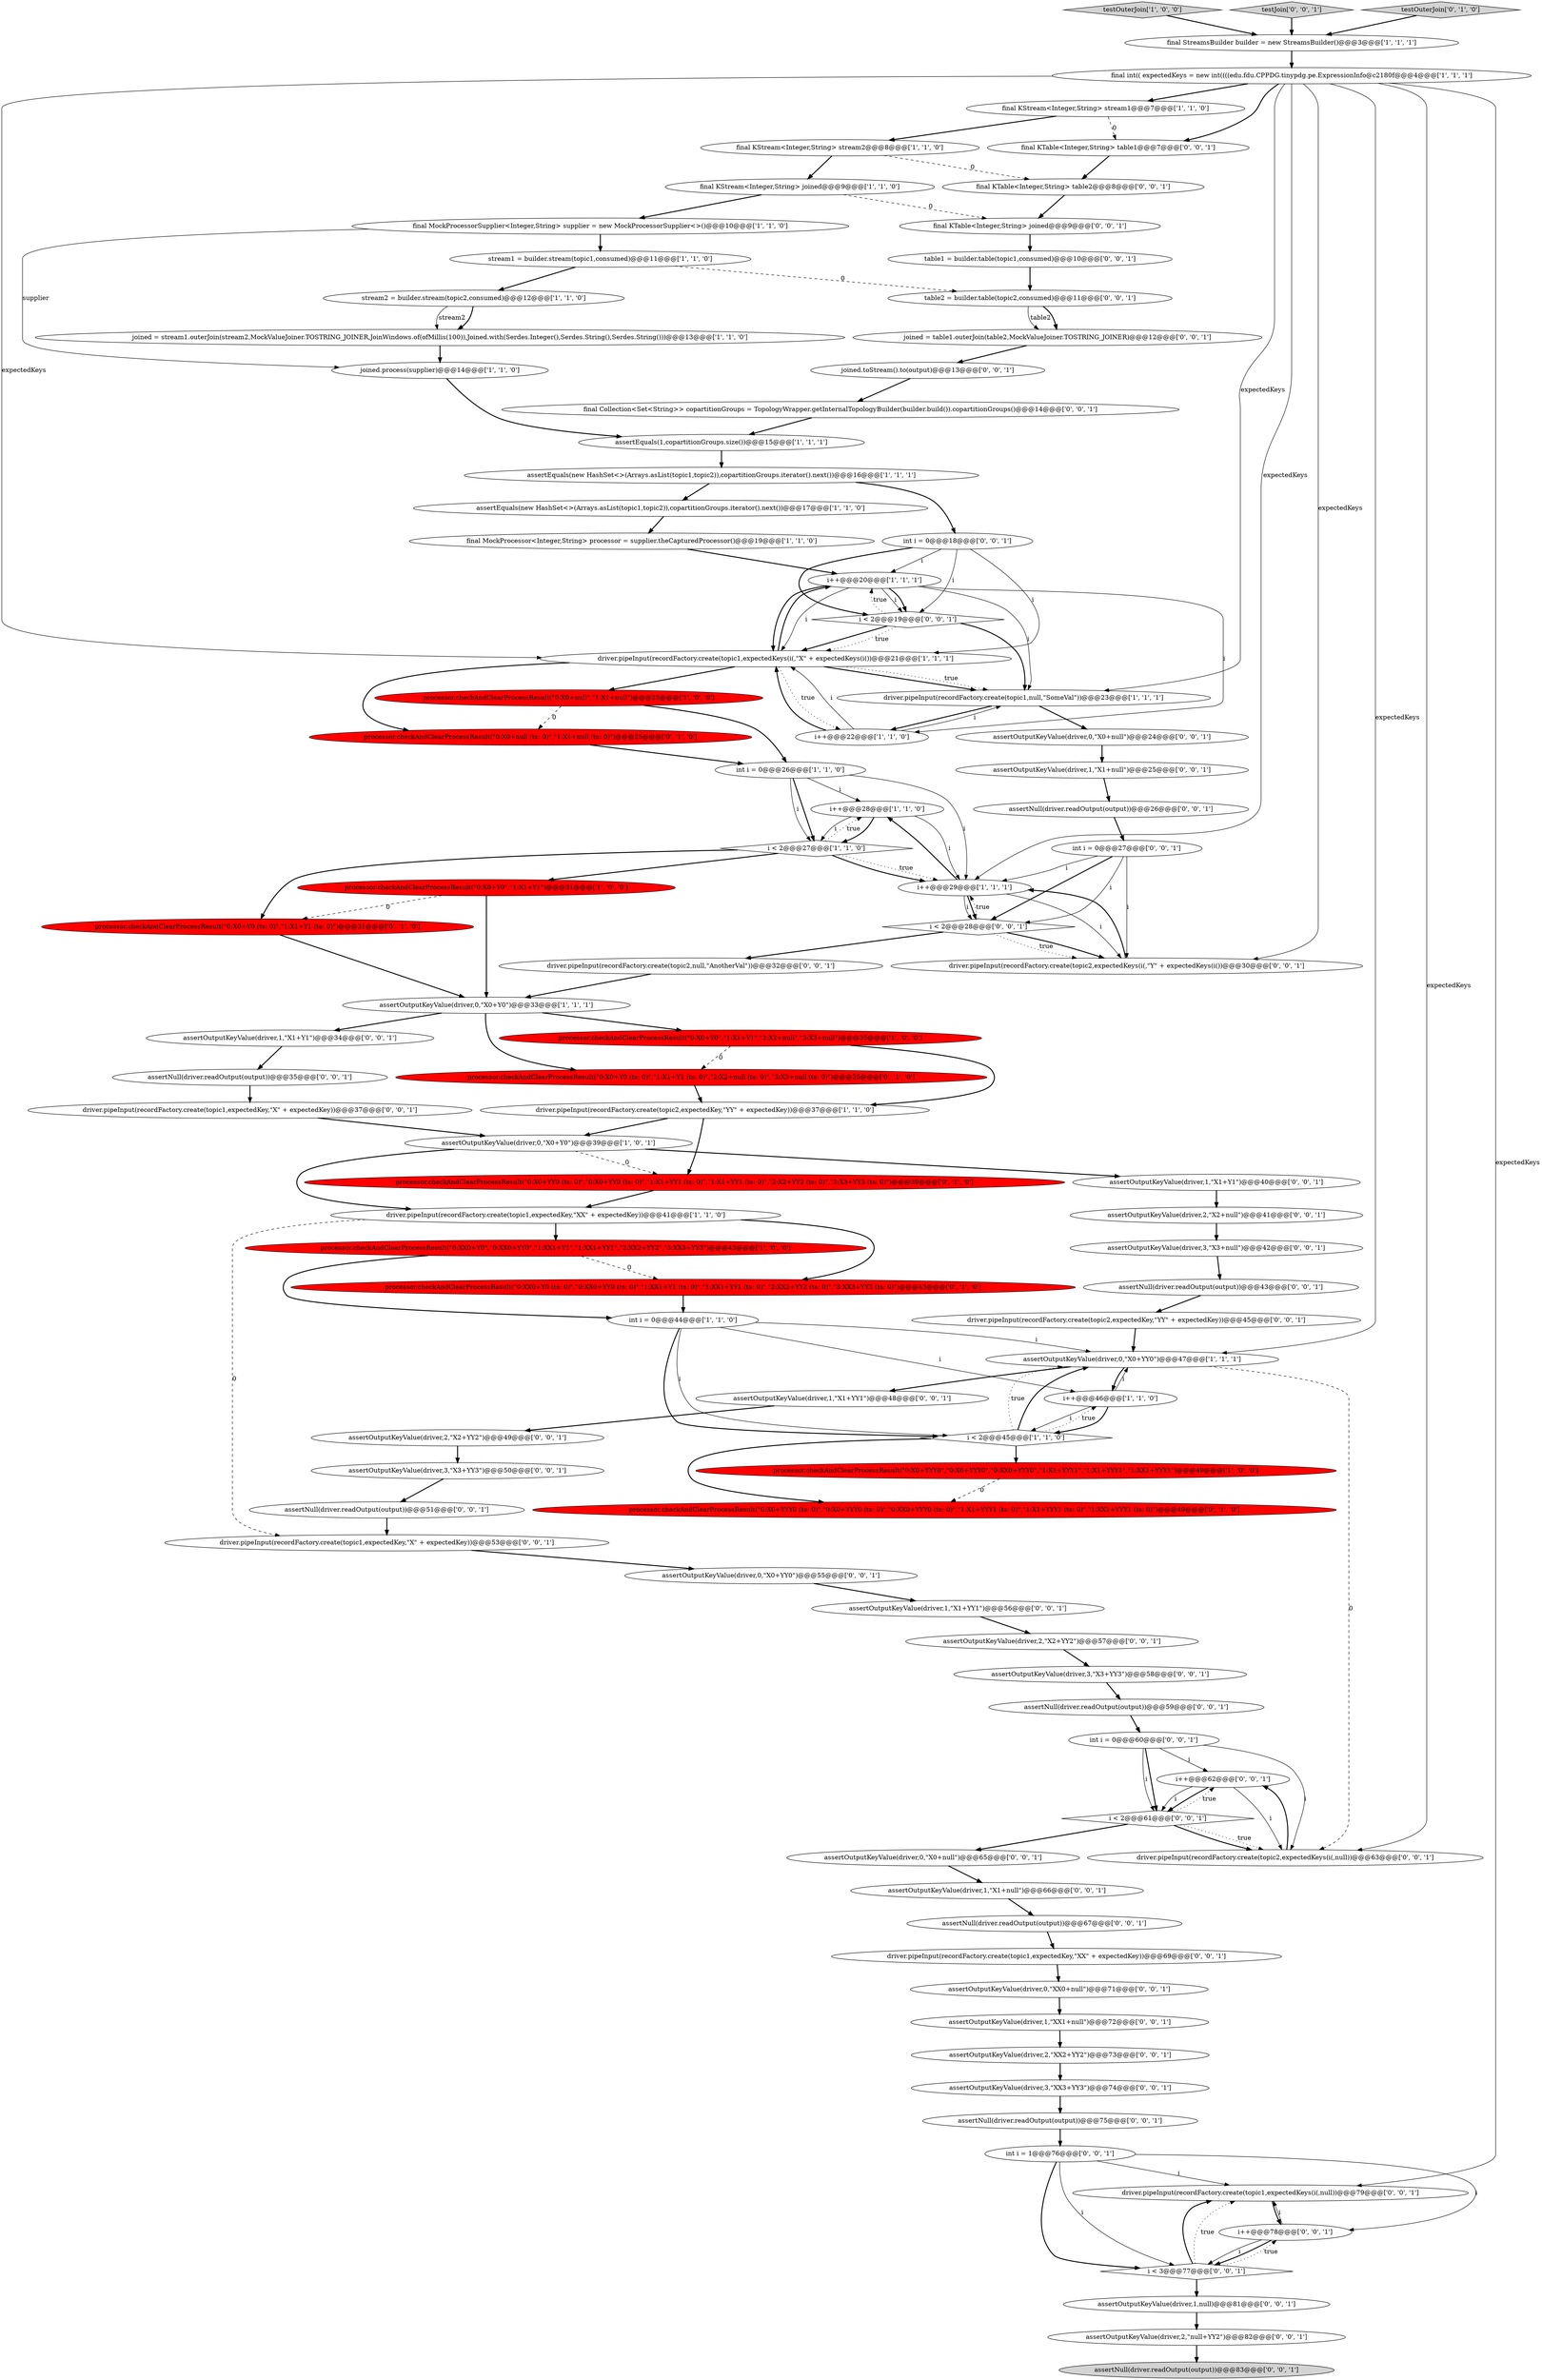 digraph {
11 [style = filled, label = "assertEquals(new HashSet<>(Arrays.asList(topic1,topic2)),copartitionGroups.iterator().next())@@@16@@@['1', '1', '1']", fillcolor = white, shape = ellipse image = "AAA0AAABBB1BBB"];
5 [style = filled, label = "i++@@@28@@@['1', '1', '0']", fillcolor = white, shape = ellipse image = "AAA0AAABBB1BBB"];
20 [style = filled, label = "final int(( expectedKeys = new int((((edu.fdu.CPPDG.tinypdg.pe.ExpressionInfo@c2180f@@@4@@@['1', '1', '1']", fillcolor = white, shape = ellipse image = "AAA0AAABBB1BBB"];
61 [style = filled, label = "assertOutputKeyValue(driver,0,\"X0+null\")@@@65@@@['0', '0', '1']", fillcolor = white, shape = ellipse image = "AAA0AAABBB3BBB"];
44 [style = filled, label = "int i = 1@@@76@@@['0', '0', '1']", fillcolor = white, shape = ellipse image = "AAA0AAABBB3BBB"];
67 [style = filled, label = "assertOutputKeyValue(driver,3,\"XX3+YY3\")@@@74@@@['0', '0', '1']", fillcolor = white, shape = ellipse image = "AAA0AAABBB3BBB"];
41 [style = filled, label = "processor.checkAndClearProcessResult(\"0:X0+YY0 (ts: 0)\",\"0:X0+YY0 (ts: 0)\",\"1:X1+YY1 (ts: 0)\",\"1:X1+YY1 (ts: 0)\",\"2:X2+YY2 (ts: 0)\",\"3:X3+YY3 (ts: 0)\")@@@39@@@['0', '1', '0']", fillcolor = red, shape = ellipse image = "AAA1AAABBB2BBB"];
70 [style = filled, label = "assertOutputKeyValue(driver,1,\"X1+null\")@@@25@@@['0', '0', '1']", fillcolor = white, shape = ellipse image = "AAA0AAABBB3BBB"];
12 [style = filled, label = "joined.process(supplier)@@@14@@@['1', '1', '0']", fillcolor = white, shape = ellipse image = "AAA0AAABBB1BBB"];
58 [style = filled, label = "driver.pipeInput(recordFactory.create(topic1,expectedKeys(i(,null))@@@79@@@['0', '0', '1']", fillcolor = white, shape = ellipse image = "AAA0AAABBB3BBB"];
68 [style = filled, label = "assertOutputKeyValue(driver,1,\"XX1+null\")@@@72@@@['0', '0', '1']", fillcolor = white, shape = ellipse image = "AAA0AAABBB3BBB"];
13 [style = filled, label = "int i = 0@@@26@@@['1', '1', '0']", fillcolor = white, shape = ellipse image = "AAA0AAABBB1BBB"];
34 [style = filled, label = "assertOutputKeyValue(driver,0,\"X0+YY0\")@@@47@@@['1', '1', '1']", fillcolor = white, shape = ellipse image = "AAA0AAABBB1BBB"];
50 [style = filled, label = "assertOutputKeyValue(driver,3,\"X3+YY3\")@@@58@@@['0', '0', '1']", fillcolor = white, shape = ellipse image = "AAA0AAABBB3BBB"];
82 [style = filled, label = "assertOutputKeyValue(driver,1,\"X1+YY1\")@@@56@@@['0', '0', '1']", fillcolor = white, shape = ellipse image = "AAA0AAABBB3BBB"];
85 [style = filled, label = "assertOutputKeyValue(driver,1,\"X1+YY1\")@@@48@@@['0', '0', '1']", fillcolor = white, shape = ellipse image = "AAA0AAABBB3BBB"];
40 [style = filled, label = "processor.checkAndClearProcessResult(\"0:X0+Y0 (ts: 0)\",\"1:X1+Y1 (ts: 0)\")@@@31@@@['0', '1', '0']", fillcolor = red, shape = ellipse image = "AAA1AAABBB2BBB"];
62 [style = filled, label = "assertNull(driver.readOutput(output))@@@59@@@['0', '0', '1']", fillcolor = white, shape = ellipse image = "AAA0AAABBB3BBB"];
90 [style = filled, label = "final KTable<Integer,String> table1@@@7@@@['0', '0', '1']", fillcolor = white, shape = ellipse image = "AAA0AAABBB3BBB"];
24 [style = filled, label = "processor.checkAndClearProcessResult(\"0:X0+YYY0\",\"0:X0+YYY0\",\"0:XX0+YYY0\",\"1:X1+YYY1\",\"1:X1+YYY1\",\"1:XX1+YYY1\")@@@49@@@['1', '0', '0']", fillcolor = red, shape = ellipse image = "AAA1AAABBB1BBB"];
92 [style = filled, label = "final KTable<Integer,String> table2@@@8@@@['0', '0', '1']", fillcolor = white, shape = ellipse image = "AAA0AAABBB3BBB"];
21 [style = filled, label = "assertOutputKeyValue(driver,0,\"X0+Y0\")@@@33@@@['1', '1', '1']", fillcolor = white, shape = ellipse image = "AAA0AAABBB1BBB"];
87 [style = filled, label = "assertOutputKeyValue(driver,2,\"XX2+YY2\")@@@73@@@['0', '0', '1']", fillcolor = white, shape = ellipse image = "AAA0AAABBB3BBB"];
91 [style = filled, label = "i < 3@@@77@@@['0', '0', '1']", fillcolor = white, shape = diamond image = "AAA0AAABBB3BBB"];
28 [style = filled, label = "testOuterJoin['1', '0', '0']", fillcolor = lightgray, shape = diamond image = "AAA0AAABBB1BBB"];
96 [style = filled, label = "assertOutputKeyValue(driver,1,\"X1+null\")@@@66@@@['0', '0', '1']", fillcolor = white, shape = ellipse image = "AAA0AAABBB3BBB"];
0 [style = filled, label = "i++@@@20@@@['1', '1', '1']", fillcolor = white, shape = ellipse image = "AAA0AAABBB1BBB"];
84 [style = filled, label = "assertOutputKeyValue(driver,2,\"null+YY2\")@@@82@@@['0', '0', '1']", fillcolor = white, shape = ellipse image = "AAA0AAABBB3BBB"];
38 [style = filled, label = "processor.checkAndClearProcessResult(\"0:X0+Y0 (ts: 0)\",\"1:X1+Y1 (ts: 0)\",\"2:X2+null (ts: 0)\",\"3:X3+null (ts: 0)\")@@@35@@@['0', '1', '0']", fillcolor = red, shape = ellipse image = "AAA1AAABBB2BBB"];
66 [style = filled, label = "assertOutputKeyValue(driver,1,\"X1+Y1\")@@@40@@@['0', '0', '1']", fillcolor = white, shape = ellipse image = "AAA0AAABBB3BBB"];
53 [style = filled, label = "i++@@@62@@@['0', '0', '1']", fillcolor = white, shape = ellipse image = "AAA0AAABBB3BBB"];
46 [style = filled, label = "joined.toStream().to(output)@@@13@@@['0', '0', '1']", fillcolor = white, shape = ellipse image = "AAA0AAABBB3BBB"];
10 [style = filled, label = "final StreamsBuilder builder = new StreamsBuilder()@@@3@@@['1', '1', '1']", fillcolor = white, shape = ellipse image = "AAA0AAABBB1BBB"];
48 [style = filled, label = "assertOutputKeyValue(driver,1,\"X1+Y1\")@@@34@@@['0', '0', '1']", fillcolor = white, shape = ellipse image = "AAA0AAABBB3BBB"];
83 [style = filled, label = "driver.pipeInput(recordFactory.create(topic1,expectedKey,\"XX\" + expectedKey))@@@69@@@['0', '0', '1']", fillcolor = white, shape = ellipse image = "AAA0AAABBB3BBB"];
3 [style = filled, label = "assertOutputKeyValue(driver,0,\"X0+Y0\")@@@39@@@['1', '0', '1']", fillcolor = white, shape = ellipse image = "AAA0AAABBB1BBB"];
69 [style = filled, label = "assertNull(driver.readOutput(output))@@@35@@@['0', '0', '1']", fillcolor = white, shape = ellipse image = "AAA0AAABBB3BBB"];
18 [style = filled, label = "processor.checkAndClearProcessResult(\"0:XX0+Y0\",\"0:XX0+YY0\",\"1:XX1+Y1\",\"1:XX1+YY1\",\"2:XX2+YY2\",\"3:XX3+YY3\")@@@43@@@['1', '0', '0']", fillcolor = red, shape = ellipse image = "AAA1AAABBB1BBB"];
1 [style = filled, label = "i < 2@@@27@@@['1', '1', '0']", fillcolor = white, shape = diamond image = "AAA0AAABBB1BBB"];
45 [style = filled, label = "table2 = builder.table(topic2,consumed)@@@11@@@['0', '0', '1']", fillcolor = white, shape = ellipse image = "AAA0AAABBB3BBB"];
88 [style = filled, label = "assertOutputKeyValue(driver,0,\"XX0+null\")@@@71@@@['0', '0', '1']", fillcolor = white, shape = ellipse image = "AAA0AAABBB3BBB"];
32 [style = filled, label = "processor.checkAndClearProcessResult(\"0:X0+Y0\",\"1:X1+Y1\")@@@31@@@['1', '0', '0']", fillcolor = red, shape = ellipse image = "AAA1AAABBB1BBB"];
8 [style = filled, label = "processor.checkAndClearProcessResult(\"0:X0+null\",\"1:X1+null\")@@@25@@@['1', '0', '0']", fillcolor = red, shape = ellipse image = "AAA1AAABBB1BBB"];
49 [style = filled, label = "driver.pipeInput(recordFactory.create(topic2,null,\"AnotherVal\"))@@@32@@@['0', '0', '1']", fillcolor = white, shape = ellipse image = "AAA0AAABBB3BBB"];
75 [style = filled, label = "assertOutputKeyValue(driver,3,\"X3+null\")@@@42@@@['0', '0', '1']", fillcolor = white, shape = ellipse image = "AAA0AAABBB3BBB"];
47 [style = filled, label = "int i = 0@@@18@@@['0', '0', '1']", fillcolor = white, shape = ellipse image = "AAA0AAABBB3BBB"];
2 [style = filled, label = "stream1 = builder.stream(topic1,consumed)@@@11@@@['1', '1', '0']", fillcolor = white, shape = ellipse image = "AAA0AAABBB1BBB"];
97 [style = filled, label = "driver.pipeInput(recordFactory.create(topic1,expectedKey,\"X\" + expectedKey))@@@37@@@['0', '0', '1']", fillcolor = white, shape = ellipse image = "AAA0AAABBB3BBB"];
56 [style = filled, label = "assertOutputKeyValue(driver,2,\"X2+YY2\")@@@49@@@['0', '0', '1']", fillcolor = white, shape = ellipse image = "AAA0AAABBB3BBB"];
36 [style = filled, label = "processor.checkAndClearProcessResult(\"0:X0+YYY0 (ts: 0)\",\"0:X0+YYY0 (ts: 0)\",\"0:XX0+YYY0 (ts: 0)\",\"1:X1+YYY1 (ts: 0)\",\"1:X1+YYY1 (ts: 0)\",\"1:XX1+YYY1 (ts: 0)\")@@@49@@@['0', '1', '0']", fillcolor = red, shape = ellipse image = "AAA1AAABBB2BBB"];
89 [style = filled, label = "driver.pipeInput(recordFactory.create(topic2,expectedKeys(i(,null))@@@63@@@['0', '0', '1']", fillcolor = white, shape = ellipse image = "AAA0AAABBB3BBB"];
22 [style = filled, label = "driver.pipeInput(recordFactory.create(topic2,expectedKey,\"YY\" + expectedKey))@@@37@@@['1', '1', '0']", fillcolor = white, shape = ellipse image = "AAA0AAABBB1BBB"];
52 [style = filled, label = "table1 = builder.table(topic1,consumed)@@@10@@@['0', '0', '1']", fillcolor = white, shape = ellipse image = "AAA0AAABBB3BBB"];
76 [style = filled, label = "assertNull(driver.readOutput(output))@@@43@@@['0', '0', '1']", fillcolor = white, shape = ellipse image = "AAA0AAABBB3BBB"];
23 [style = filled, label = "assertEquals(1,copartitionGroups.size())@@@15@@@['1', '1', '1']", fillcolor = white, shape = ellipse image = "AAA0AAABBB1BBB"];
51 [style = filled, label = "final KTable<Integer,String> joined@@@9@@@['0', '0', '1']", fillcolor = white, shape = ellipse image = "AAA0AAABBB3BBB"];
57 [style = filled, label = "assertOutputKeyValue(driver,0,\"X0+YY0\")@@@55@@@['0', '0', '1']", fillcolor = white, shape = ellipse image = "AAA0AAABBB3BBB"];
6 [style = filled, label = "final MockProcessor<Integer,String> processor = supplier.theCapturedProcessor()@@@19@@@['1', '1', '0']", fillcolor = white, shape = ellipse image = "AAA0AAABBB1BBB"];
39 [style = filled, label = "processor.checkAndClearProcessResult(\"0:XX0+Y0 (ts: 0)\",\"0:XX0+YY0 (ts: 0)\",\"1:XX1+Y1 (ts: 0)\",\"1:XX1+YY1 (ts: 0)\",\"2:XX2+YY2 (ts: 0)\",\"3:XX3+YY3 (ts: 0)\")@@@43@@@['0', '1', '0']", fillcolor = red, shape = ellipse image = "AAA1AAABBB2BBB"];
86 [style = filled, label = "assertNull(driver.readOutput(output))@@@67@@@['0', '0', '1']", fillcolor = white, shape = ellipse image = "AAA0AAABBB3BBB"];
4 [style = filled, label = "driver.pipeInput(recordFactory.create(topic1,expectedKey,\"XX\" + expectedKey))@@@41@@@['1', '1', '0']", fillcolor = white, shape = ellipse image = "AAA0AAABBB1BBB"];
94 [style = filled, label = "i < 2@@@19@@@['0', '0', '1']", fillcolor = white, shape = diamond image = "AAA0AAABBB3BBB"];
81 [style = filled, label = "final Collection<Set<String>> copartitionGroups = TopologyWrapper.getInternalTopologyBuilder(builder.build()).copartitionGroups()@@@14@@@['0', '0', '1']", fillcolor = white, shape = ellipse image = "AAA0AAABBB3BBB"];
15 [style = filled, label = "final KStream<Integer,String> joined@@@9@@@['1', '1', '0']", fillcolor = white, shape = ellipse image = "AAA0AAABBB1BBB"];
98 [style = filled, label = "assertNull(driver.readOutput(output))@@@51@@@['0', '0', '1']", fillcolor = white, shape = ellipse image = "AAA0AAABBB3BBB"];
60 [style = filled, label = "i < 2@@@61@@@['0', '0', '1']", fillcolor = white, shape = diamond image = "AAA0AAABBB3BBB"];
95 [style = filled, label = "assertOutputKeyValue(driver,2,\"X2+null\")@@@41@@@['0', '0', '1']", fillcolor = white, shape = ellipse image = "AAA0AAABBB3BBB"];
43 [style = filled, label = "assertNull(driver.readOutput(output))@@@83@@@['0', '0', '1']", fillcolor = lightgray, shape = ellipse image = "AAA0AAABBB3BBB"];
31 [style = filled, label = "i++@@@46@@@['1', '1', '0']", fillcolor = white, shape = ellipse image = "AAA0AAABBB1BBB"];
30 [style = filled, label = "driver.pipeInput(recordFactory.create(topic1,null,\"SomeVal\"))@@@23@@@['1', '1', '1']", fillcolor = white, shape = ellipse image = "AAA0AAABBB1BBB"];
77 [style = filled, label = "assertOutputKeyValue(driver,3,\"X3+YY3\")@@@50@@@['0', '0', '1']", fillcolor = white, shape = ellipse image = "AAA0AAABBB3BBB"];
14 [style = filled, label = "i < 2@@@45@@@['1', '1', '0']", fillcolor = white, shape = diamond image = "AAA0AAABBB1BBB"];
7 [style = filled, label = "final KStream<Integer,String> stream2@@@8@@@['1', '1', '0']", fillcolor = white, shape = ellipse image = "AAA0AAABBB1BBB"];
73 [style = filled, label = "i < 2@@@28@@@['0', '0', '1']", fillcolor = white, shape = diamond image = "AAA0AAABBB3BBB"];
17 [style = filled, label = "processor.checkAndClearProcessResult(\"0:X0+Y0\",\"1:X1+Y1\",\"2:X2+null\",\"3:X3+null\")@@@35@@@['1', '0', '0']", fillcolor = red, shape = ellipse image = "AAA1AAABBB1BBB"];
25 [style = filled, label = "driver.pipeInput(recordFactory.create(topic1,expectedKeys(i(,\"X\" + expectedKeys(i())@@@21@@@['1', '1', '1']", fillcolor = white, shape = ellipse image = "AAA0AAABBB1BBB"];
55 [style = filled, label = "joined = table1.outerJoin(table2,MockValueJoiner.TOSTRING_JOINER)@@@12@@@['0', '0', '1']", fillcolor = white, shape = ellipse image = "AAA0AAABBB3BBB"];
26 [style = filled, label = "i++@@@22@@@['1', '1', '0']", fillcolor = white, shape = ellipse image = "AAA0AAABBB1BBB"];
16 [style = filled, label = "final MockProcessorSupplier<Integer,String> supplier = new MockProcessorSupplier<>()@@@10@@@['1', '1', '0']", fillcolor = white, shape = ellipse image = "AAA0AAABBB1BBB"];
71 [style = filled, label = "assertOutputKeyValue(driver,1,null)@@@81@@@['0', '0', '1']", fillcolor = white, shape = ellipse image = "AAA0AAABBB3BBB"];
80 [style = filled, label = "driver.pipeInput(recordFactory.create(topic1,expectedKey,\"X\" + expectedKey))@@@53@@@['0', '0', '1']", fillcolor = white, shape = ellipse image = "AAA0AAABBB3BBB"];
65 [style = filled, label = "assertNull(driver.readOutput(output))@@@26@@@['0', '0', '1']", fillcolor = white, shape = ellipse image = "AAA0AAABBB3BBB"];
79 [style = filled, label = "testJoin['0', '0', '1']", fillcolor = lightgray, shape = diamond image = "AAA0AAABBB3BBB"];
35 [style = filled, label = "joined = stream1.outerJoin(stream2,MockValueJoiner.TOSTRING_JOINER,JoinWindows.of(ofMillis(100)),Joined.with(Serdes.Integer(),Serdes.String(),Serdes.String()))@@@13@@@['1', '1', '0']", fillcolor = white, shape = ellipse image = "AAA0AAABBB1BBB"];
63 [style = filled, label = "driver.pipeInput(recordFactory.create(topic2,expectedKey,\"YY\" + expectedKey))@@@45@@@['0', '0', '1']", fillcolor = white, shape = ellipse image = "AAA0AAABBB3BBB"];
19 [style = filled, label = "int i = 0@@@44@@@['1', '1', '0']", fillcolor = white, shape = ellipse image = "AAA0AAABBB1BBB"];
72 [style = filled, label = "driver.pipeInput(recordFactory.create(topic2,expectedKeys(i(,\"Y\" + expectedKeys(i())@@@30@@@['0', '0', '1']", fillcolor = white, shape = ellipse image = "AAA0AAABBB3BBB"];
78 [style = filled, label = "assertNull(driver.readOutput(output))@@@75@@@['0', '0', '1']", fillcolor = white, shape = ellipse image = "AAA0AAABBB3BBB"];
54 [style = filled, label = "i++@@@78@@@['0', '0', '1']", fillcolor = white, shape = ellipse image = "AAA0AAABBB3BBB"];
29 [style = filled, label = "stream2 = builder.stream(topic2,consumed)@@@12@@@['1', '1', '0']", fillcolor = white, shape = ellipse image = "AAA0AAABBB1BBB"];
74 [style = filled, label = "assertOutputKeyValue(driver,2,\"X2+YY2\")@@@57@@@['0', '0', '1']", fillcolor = white, shape = ellipse image = "AAA0AAABBB3BBB"];
37 [style = filled, label = "processor.checkAndClearProcessResult(\"0:X0+null (ts: 0)\",\"1:X1+null (ts: 0)\")@@@25@@@['0', '1', '0']", fillcolor = red, shape = ellipse image = "AAA1AAABBB2BBB"];
64 [style = filled, label = "int i = 0@@@60@@@['0', '0', '1']", fillcolor = white, shape = ellipse image = "AAA0AAABBB3BBB"];
42 [style = filled, label = "testOuterJoin['0', '1', '0']", fillcolor = lightgray, shape = diamond image = "AAA0AAABBB2BBB"];
93 [style = filled, label = "int i = 0@@@27@@@['0', '0', '1']", fillcolor = white, shape = ellipse image = "AAA0AAABBB3BBB"];
27 [style = filled, label = "i++@@@29@@@['1', '1', '1']", fillcolor = white, shape = ellipse image = "AAA0AAABBB1BBB"];
33 [style = filled, label = "final KStream<Integer,String> stream1@@@7@@@['1', '1', '0']", fillcolor = white, shape = ellipse image = "AAA0AAABBB1BBB"];
59 [style = filled, label = "assertOutputKeyValue(driver,0,\"X0+null\")@@@24@@@['0', '0', '1']", fillcolor = white, shape = ellipse image = "AAA0AAABBB3BBB"];
9 [style = filled, label = "assertEquals(new HashSet<>(Arrays.asList(topic1,topic2)),copartitionGroups.iterator().next())@@@17@@@['1', '1', '0']", fillcolor = white, shape = ellipse image = "AAA0AAABBB1BBB"];
14->24 [style = bold, label=""];
3->41 [style = dashed, label="0"];
39->19 [style = bold, label=""];
91->71 [style = bold, label=""];
20->30 [style = solid, label="expectedKeys"];
44->91 [style = bold, label=""];
83->88 [style = bold, label=""];
53->60 [style = solid, label="i"];
25->30 [style = bold, label=""];
70->65 [style = bold, label=""];
15->51 [style = dashed, label="0"];
1->27 [style = bold, label=""];
47->94 [style = solid, label="i"];
21->48 [style = bold, label=""];
63->34 [style = bold, label=""];
79->10 [style = bold, label=""];
11->9 [style = bold, label=""];
20->89 [style = solid, label="expectedKeys"];
3->4 [style = bold, label=""];
13->1 [style = bold, label=""];
31->34 [style = solid, label="i"];
9->6 [style = bold, label=""];
21->38 [style = bold, label=""];
18->39 [style = dashed, label="0"];
27->73 [style = bold, label=""];
26->25 [style = solid, label="i"];
20->72 [style = solid, label="expectedKeys"];
3->66 [style = bold, label=""];
82->74 [style = bold, label=""];
0->25 [style = bold, label=""];
50->62 [style = bold, label=""];
80->57 [style = bold, label=""];
5->27 [style = solid, label="i"];
95->75 [style = bold, label=""];
19->34 [style = solid, label="i"];
27->5 [style = bold, label=""];
53->60 [style = bold, label=""];
98->80 [style = bold, label=""];
64->60 [style = bold, label=""];
35->12 [style = bold, label=""];
1->27 [style = dotted, label="true"];
0->25 [style = solid, label="i"];
33->7 [style = bold, label=""];
31->14 [style = bold, label=""];
72->27 [style = bold, label=""];
94->25 [style = dotted, label="true"];
47->25 [style = solid, label="i"];
54->91 [style = bold, label=""];
78->44 [style = bold, label=""];
30->26 [style = bold, label=""];
22->41 [style = bold, label=""];
18->19 [style = bold, label=""];
20->90 [style = bold, label=""];
41->4 [style = bold, label=""];
52->45 [style = bold, label=""];
34->31 [style = bold, label=""];
4->18 [style = bold, label=""];
91->58 [style = bold, label=""];
61->96 [style = bold, label=""];
0->94 [style = solid, label="i"];
58->54 [style = bold, label=""];
74->50 [style = bold, label=""];
91->58 [style = dotted, label="true"];
5->1 [style = bold, label=""];
45->55 [style = solid, label="table2"];
94->30 [style = bold, label=""];
69->97 [style = bold, label=""];
25->37 [style = bold, label=""];
94->25 [style = bold, label=""];
71->84 [style = bold, label=""];
34->89 [style = dashed, label="0"];
1->32 [style = bold, label=""];
14->34 [style = dotted, label="true"];
29->35 [style = bold, label=""];
37->13 [style = bold, label=""];
47->94 [style = bold, label=""];
44->58 [style = solid, label="i"];
24->36 [style = dashed, label="0"];
88->68 [style = bold, label=""];
25->26 [style = dotted, label="true"];
40->21 [style = bold, label=""];
4->80 [style = dashed, label="0"];
90->92 [style = bold, label=""];
14->36 [style = bold, label=""];
25->0 [style = bold, label=""];
73->72 [style = dotted, label="true"];
89->53 [style = bold, label=""];
45->55 [style = bold, label=""];
60->89 [style = bold, label=""];
13->1 [style = solid, label="i"];
27->72 [style = solid, label="i"];
73->49 [style = bold, label=""];
20->27 [style = solid, label="expectedKeys"];
4->39 [style = bold, label=""];
93->27 [style = solid, label="i"];
68->87 [style = bold, label=""];
13->5 [style = solid, label="i"];
84->43 [style = bold, label=""];
96->86 [style = bold, label=""];
47->0 [style = solid, label="i"];
67->78 [style = bold, label=""];
51->52 [style = bold, label=""];
85->56 [style = bold, label=""];
97->3 [style = bold, label=""];
56->77 [style = bold, label=""];
31->14 [style = solid, label="i"];
91->54 [style = dotted, label="true"];
17->38 [style = dashed, label="0"];
86->83 [style = bold, label=""];
48->69 [style = bold, label=""];
92->51 [style = bold, label=""];
60->61 [style = bold, label=""];
19->14 [style = bold, label=""];
20->34 [style = solid, label="expectedKeys"];
2->45 [style = dashed, label="0"];
0->30 [style = solid, label="i"];
13->27 [style = solid, label="i"];
19->31 [style = solid, label="i"];
93->73 [style = solid, label="i"];
87->67 [style = bold, label=""];
81->23 [style = bold, label=""];
59->70 [style = bold, label=""];
73->72 [style = bold, label=""];
11->47 [style = bold, label=""];
7->15 [style = bold, label=""];
30->59 [style = bold, label=""];
57->82 [style = bold, label=""];
23->11 [style = bold, label=""];
75->76 [style = bold, label=""];
64->53 [style = solid, label="i"];
8->13 [style = bold, label=""];
8->37 [style = dashed, label="0"];
10->20 [style = bold, label=""];
32->21 [style = bold, label=""];
28->10 [style = bold, label=""];
1->40 [style = bold, label=""];
34->85 [style = bold, label=""];
19->14 [style = solid, label="i"];
16->12 [style = solid, label="supplier"];
73->27 [style = dotted, label="true"];
26->25 [style = bold, label=""];
46->81 [style = bold, label=""];
14->34 [style = bold, label=""];
60->89 [style = dotted, label="true"];
64->60 [style = solid, label="i"];
6->0 [style = bold, label=""];
62->64 [style = bold, label=""];
20->58 [style = solid, label="expectedKeys"];
16->2 [style = bold, label=""];
17->22 [style = bold, label=""];
15->16 [style = bold, label=""];
29->35 [style = solid, label="stream2"];
0->26 [style = solid, label="i"];
5->1 [style = solid, label="i"];
20->25 [style = solid, label="expectedKeys"];
49->21 [style = bold, label=""];
20->33 [style = bold, label=""];
66->95 [style = bold, label=""];
22->3 [style = bold, label=""];
27->73 [style = solid, label="i"];
33->90 [style = dashed, label="0"];
44->91 [style = solid, label="i"];
54->58 [style = solid, label="i"];
55->46 [style = bold, label=""];
64->89 [style = solid, label="i"];
94->0 [style = dotted, label="true"];
32->40 [style = dashed, label="0"];
7->92 [style = dashed, label="0"];
65->93 [style = bold, label=""];
44->54 [style = solid, label="i"];
42->10 [style = bold, label=""];
0->94 [style = bold, label=""];
77->98 [style = bold, label=""];
53->89 [style = solid, label="i"];
54->91 [style = solid, label="i"];
14->31 [style = dotted, label="true"];
25->8 [style = bold, label=""];
12->23 [style = bold, label=""];
60->53 [style = dotted, label="true"];
93->72 [style = solid, label="i"];
26->30 [style = solid, label="i"];
38->22 [style = bold, label=""];
2->29 [style = bold, label=""];
25->30 [style = dotted, label="true"];
76->63 [style = bold, label=""];
21->17 [style = bold, label=""];
1->5 [style = dotted, label="true"];
93->73 [style = bold, label=""];
}
